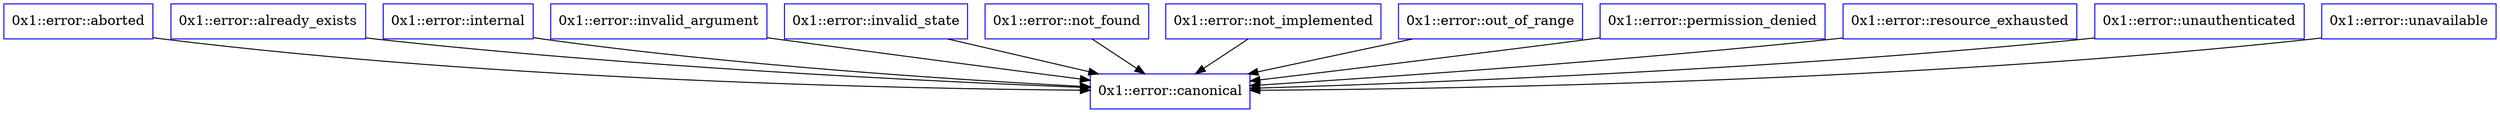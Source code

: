 digraph {
    0 [ label = "0" label="0x1::error::aborted", shape=box, color=blue]
    1 [ label = "1" label="0x1::error::canonical", shape=box, color=blue]
    2 [ label = "2" label="0x1::error::already_exists", shape=box, color=blue]
    3 [ label = "3" label="0x1::error::internal", shape=box, color=blue]
    4 [ label = "4" label="0x1::error::invalid_argument", shape=box, color=blue]
    5 [ label = "5" label="0x1::error::invalid_state", shape=box, color=blue]
    6 [ label = "6" label="0x1::error::not_found", shape=box, color=blue]
    7 [ label = "7" label="0x1::error::not_implemented", shape=box, color=blue]
    8 [ label = "8" label="0x1::error::out_of_range", shape=box, color=blue]
    9 [ label = "9" label="0x1::error::permission_denied", shape=box, color=blue]
    10 [ label = "10" label="0x1::error::resource_exhausted", shape=box, color=blue]
    11 [ label = "11" label="0x1::error::unauthenticated", shape=box, color=blue]
    12 [ label = "12" label="0x1::error::unavailable", shape=box, color=blue]
    0 -> 1 [ label = "\"\"" label=""]
    2 -> 1 [ label = "\"\"" label=""]
    3 -> 1 [ label = "\"\"" label=""]
    4 -> 1 [ label = "\"\"" label=""]
    5 -> 1 [ label = "\"\"" label=""]
    6 -> 1 [ label = "\"\"" label=""]
    7 -> 1 [ label = "\"\"" label=""]
    8 -> 1 [ label = "\"\"" label=""]
    9 -> 1 [ label = "\"\"" label=""]
    10 -> 1 [ label = "\"\"" label=""]
    11 -> 1 [ label = "\"\"" label=""]
    12 -> 1 [ label = "\"\"" label=""]
}
